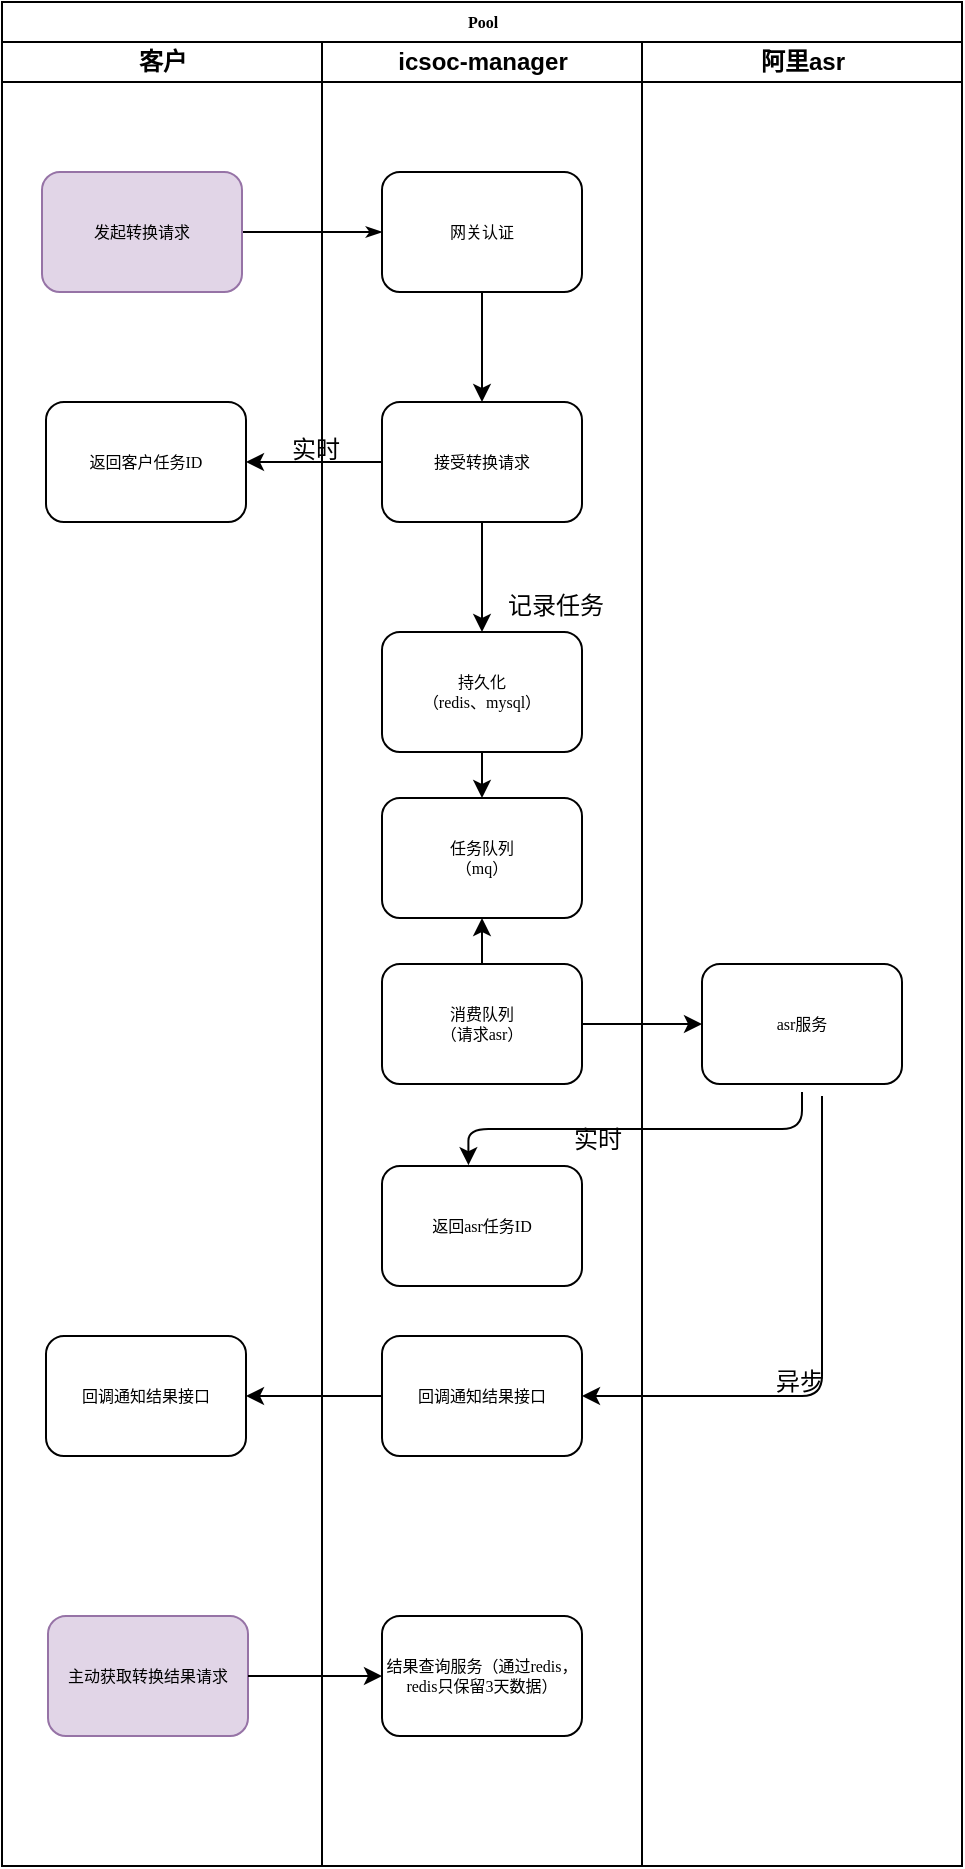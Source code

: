 <mxfile version="10.8.0" type="github"><diagram name="Page-1" id="74e2e168-ea6b-b213-b513-2b3c1d86103e"><mxGraphModel dx="1010" dy="1400" grid="1" gridSize="10" guides="1" tooltips="1" connect="1" arrows="1" fold="1" page="1" pageScale="1" pageWidth="1100" pageHeight="850" background="#ffffff" math="0" shadow="0"><root><mxCell id="0"/><mxCell id="1" parent="0"/><mxCell id="77e6c97f196da883-1" value="Pool" style="swimlane;html=1;childLayout=stackLayout;startSize=20;rounded=0;shadow=0;labelBackgroundColor=none;strokeColor=#000000;strokeWidth=1;fillColor=#ffffff;fontFamily=Verdana;fontSize=8;fontColor=#000000;align=center;" parent="1" vertex="1"><mxGeometry x="60" y="-122" width="480" height="932" as="geometry"/></mxCell><mxCell id="77e6c97f196da883-26" style="edgeStyle=orthogonalEdgeStyle;rounded=1;html=1;labelBackgroundColor=none;startArrow=none;startFill=0;startSize=5;endArrow=classicThin;endFill=1;endSize=5;jettySize=auto;orthogonalLoop=1;strokeColor=#000000;strokeWidth=1;fontFamily=Verdana;fontSize=8;fontColor=#000000;" parent="77e6c97f196da883-1" source="77e6c97f196da883-8" target="77e6c97f196da883-11" edge="1"><mxGeometry relative="1" as="geometry"/></mxCell><mxCell id="77e6c97f196da883-2" value="客户" style="swimlane;html=1;startSize=20;" parent="77e6c97f196da883-1" vertex="1"><mxGeometry y="20" width="160" height="912" as="geometry"/></mxCell><mxCell id="77e6c97f196da883-8" value="发起转换请求" style="rounded=1;whiteSpace=wrap;html=1;shadow=0;labelBackgroundColor=none;strokeColor=#9673a6;strokeWidth=1;fillColor=#e1d5e7;fontFamily=Verdana;fontSize=8;align=center;" parent="77e6c97f196da883-2" vertex="1"><mxGeometry x="20" y="65" width="100" height="60" as="geometry"/></mxCell><mxCell id="77e6c97f196da883-10" value="返回客户任务ID" style="rounded=1;whiteSpace=wrap;html=1;shadow=0;labelBackgroundColor=none;strokeColor=#000000;strokeWidth=1;fillColor=#ffffff;fontFamily=Verdana;fontSize=8;fontColor=#000000;align=center;" parent="77e6c97f196da883-2" vertex="1"><mxGeometry x="22" y="180" width="100" height="60" as="geometry"/></mxCell><mxCell id="XuKhinBHVtSlS5Bp3NOz-21" value="回调通知结果接口" style="rounded=1;whiteSpace=wrap;html=1;shadow=0;labelBackgroundColor=none;strokeColor=#000000;strokeWidth=1;fillColor=#ffffff;fontFamily=Verdana;fontSize=8;fontColor=#000000;align=center;" parent="77e6c97f196da883-2" vertex="1"><mxGeometry x="22" y="647" width="100" height="60" as="geometry"/></mxCell><mxCell id="XuKhinBHVtSlS5Bp3NOz-32" value="主动获取转换结果请求" style="rounded=1;whiteSpace=wrap;html=1;shadow=0;labelBackgroundColor=none;strokeColor=#9673a6;strokeWidth=1;fillColor=#e1d5e7;fontFamily=Verdana;fontSize=8;align=center;" parent="77e6c97f196da883-2" vertex="1"><mxGeometry x="23" y="787" width="100" height="60" as="geometry"/></mxCell><mxCell id="77e6c97f196da883-3" value="icsoc-manager" style="swimlane;html=1;startSize=20;" parent="77e6c97f196da883-1" vertex="1"><mxGeometry x="160" y="20" width="160" height="912" as="geometry"/></mxCell><mxCell id="XuKhinBHVtSlS5Bp3NOz-1" value="" style="edgeStyle=orthogonalEdgeStyle;rounded=0;orthogonalLoop=1;jettySize=auto;html=1;" parent="77e6c97f196da883-3" source="77e6c97f196da883-11" target="77e6c97f196da883-9" edge="1"><mxGeometry relative="1" as="geometry"/></mxCell><mxCell id="77e6c97f196da883-11" value="网关认证" style="rounded=1;whiteSpace=wrap;html=1;shadow=0;labelBackgroundColor=none;strokeColor=#000000;strokeWidth=1;fillColor=#ffffff;fontFamily=Verdana;fontSize=8;fontColor=#000000;align=center;" parent="77e6c97f196da883-3" vertex="1"><mxGeometry x="30" y="65" width="100" height="60" as="geometry"/></mxCell><mxCell id="XuKhinBHVtSlS5Bp3NOz-6" value="" style="edgeStyle=orthogonalEdgeStyle;rounded=0;orthogonalLoop=1;jettySize=auto;html=1;" parent="77e6c97f196da883-3" source="77e6c97f196da883-9" target="XuKhinBHVtSlS5Bp3NOz-5" edge="1"><mxGeometry relative="1" as="geometry"/></mxCell><mxCell id="77e6c97f196da883-9" value="接受转换请求" style="rounded=1;whiteSpace=wrap;html=1;shadow=0;labelBackgroundColor=none;strokeColor=#000000;strokeWidth=1;fillColor=#ffffff;fontFamily=Verdana;fontSize=8;fontColor=#000000;align=center;" parent="77e6c97f196da883-3" vertex="1"><mxGeometry x="30" y="180" width="100" height="60" as="geometry"/></mxCell><mxCell id="fdV57LZCDork6zBScVXZ-10" value="" style="edgeStyle=orthogonalEdgeStyle;rounded=0;orthogonalLoop=1;jettySize=auto;html=1;" edge="1" parent="77e6c97f196da883-3" source="XuKhinBHVtSlS5Bp3NOz-5" target="fdV57LZCDork6zBScVXZ-9"><mxGeometry relative="1" as="geometry"/></mxCell><mxCell id="XuKhinBHVtSlS5Bp3NOz-5" value="持久化&lt;br&gt;（redis、mysql）&lt;br&gt;" style="rounded=1;whiteSpace=wrap;html=1;shadow=0;labelBackgroundColor=none;strokeColor=#000000;strokeWidth=1;fillColor=#ffffff;fontFamily=Verdana;fontSize=8;fontColor=#000000;align=center;" parent="77e6c97f196da883-3" vertex="1"><mxGeometry x="30" y="295" width="100" height="60" as="geometry"/></mxCell><mxCell id="XuKhinBHVtSlS5Bp3NOz-8" value="消费队列&lt;br&gt;（请求asr）&lt;br&gt;" style="rounded=1;whiteSpace=wrap;html=1;shadow=0;labelBackgroundColor=none;strokeColor=#000000;strokeWidth=1;fillColor=#ffffff;fontFamily=Verdana;fontSize=8;fontColor=#000000;align=center;" parent="77e6c97f196da883-3" vertex="1"><mxGeometry x="30" y="461" width="100" height="60" as="geometry"/></mxCell><mxCell id="XuKhinBHVtSlS5Bp3NOz-14" value="返回asr任务ID" style="rounded=1;whiteSpace=wrap;html=1;shadow=0;labelBackgroundColor=none;strokeColor=#000000;strokeWidth=1;fillColor=#ffffff;fontFamily=Verdana;fontSize=8;fontColor=#000000;align=center;" parent="77e6c97f196da883-3" vertex="1"><mxGeometry x="30" y="562" width="100" height="60" as="geometry"/></mxCell><mxCell id="XuKhinBHVtSlS5Bp3NOz-25" value="回调通知结果接口" style="rounded=1;whiteSpace=wrap;html=1;shadow=0;labelBackgroundColor=none;strokeColor=#000000;strokeWidth=1;fillColor=#ffffff;fontFamily=Verdana;fontSize=8;fontColor=#000000;align=center;" parent="77e6c97f196da883-3" vertex="1"><mxGeometry x="30" y="647" width="100" height="60" as="geometry"/></mxCell><mxCell id="XuKhinBHVtSlS5Bp3NOz-34" value="结果查询服务（通过redis，redis只保留3天数据）" style="rounded=1;whiteSpace=wrap;html=1;shadow=0;labelBackgroundColor=none;strokeColor=#000000;strokeWidth=1;fillColor=#ffffff;fontFamily=Verdana;fontSize=8;fontColor=#000000;align=center;" parent="77e6c97f196da883-3" vertex="1"><mxGeometry x="30" y="787" width="100" height="60" as="geometry"/></mxCell><mxCell id="fdV57LZCDork6zBScVXZ-11" value="" style="edgeStyle=orthogonalEdgeStyle;rounded=0;orthogonalLoop=1;jettySize=auto;html=1;" edge="1" parent="77e6c97f196da883-3" source="XuKhinBHVtSlS5Bp3NOz-8" target="fdV57LZCDork6zBScVXZ-9"><mxGeometry relative="1" as="geometry"/></mxCell><mxCell id="fdV57LZCDork6zBScVXZ-9" value="任务队列&lt;br&gt;（mq）&lt;br&gt;" style="rounded=1;whiteSpace=wrap;html=1;shadow=0;labelBackgroundColor=none;strokeColor=#000000;strokeWidth=1;fillColor=#ffffff;fontFamily=Verdana;fontSize=8;fontColor=#000000;align=center;" vertex="1" parent="77e6c97f196da883-3"><mxGeometry x="30" y="378" width="100" height="60" as="geometry"/></mxCell><mxCell id="77e6c97f196da883-4" value="阿里asr" style="swimlane;html=1;startSize=20;" parent="77e6c97f196da883-1" vertex="1"><mxGeometry x="320" y="20" width="160" height="912" as="geometry"/></mxCell><mxCell id="XuKhinBHVtSlS5Bp3NOz-12" value="asr服务" style="rounded=1;whiteSpace=wrap;html=1;shadow=0;labelBackgroundColor=none;strokeColor=#000000;strokeWidth=1;fillColor=#ffffff;fontFamily=Verdana;fontSize=8;fontColor=#000000;align=center;" parent="77e6c97f196da883-4" vertex="1"><mxGeometry x="30" y="461" width="100" height="60" as="geometry"/></mxCell><mxCell id="XuKhinBHVtSlS5Bp3NOz-17" value="" style="edgeStyle=elbowEdgeStyle;elbow=vertical;endArrow=classic;html=1;exitX=0.432;exitY=-0.007;exitDx=0;exitDy=0;exitPerimeter=0;entryX=0.432;entryY=-0.007;entryDx=0;entryDy=0;entryPerimeter=0;" parent="77e6c97f196da883-4" target="XuKhinBHVtSlS5Bp3NOz-14" edge="1"><mxGeometry width="50" height="50" relative="1" as="geometry"><mxPoint x="80" y="525" as="sourcePoint"/><mxPoint x="30" y="575" as="targetPoint"/></mxGeometry></mxCell><mxCell id="XuKhinBHVtSlS5Bp3NOz-4" value="" style="edgeStyle=orthogonalEdgeStyle;rounded=0;orthogonalLoop=1;jettySize=auto;html=1;" parent="77e6c97f196da883-1" source="77e6c97f196da883-9" target="77e6c97f196da883-10" edge="1"><mxGeometry relative="1" as="geometry"/></mxCell><mxCell id="XuKhinBHVtSlS5Bp3NOz-13" value="" style="edgeStyle=orthogonalEdgeStyle;rounded=0;orthogonalLoop=1;jettySize=auto;html=1;" parent="77e6c97f196da883-1" source="XuKhinBHVtSlS5Bp3NOz-8" target="XuKhinBHVtSlS5Bp3NOz-12" edge="1"><mxGeometry relative="1" as="geometry"/></mxCell><mxCell id="XuKhinBHVtSlS5Bp3NOz-31" value="" style="edgeStyle=orthogonalEdgeStyle;rounded=0;orthogonalLoop=1;jettySize=auto;html=1;" parent="77e6c97f196da883-1" source="XuKhinBHVtSlS5Bp3NOz-25" target="XuKhinBHVtSlS5Bp3NOz-21" edge="1"><mxGeometry relative="1" as="geometry"/></mxCell><mxCell id="XuKhinBHVtSlS5Bp3NOz-35" value="" style="edgeStyle=orthogonalEdgeStyle;rounded=0;orthogonalLoop=1;jettySize=auto;html=1;" parent="77e6c97f196da883-1" source="XuKhinBHVtSlS5Bp3NOz-32" target="XuKhinBHVtSlS5Bp3NOz-34" edge="1"><mxGeometry relative="1" as="geometry"/></mxCell><mxCell id="XuKhinBHVtSlS5Bp3NOz-7" value="记录任务" style="text;html=1;resizable=0;points=[];autosize=1;align=left;verticalAlign=top;spacingTop=-4;" parent="1" vertex="1"><mxGeometry x="311" y="170" width="60" height="20" as="geometry"/></mxCell><mxCell id="XuKhinBHVtSlS5Bp3NOz-10" value="实时" style="text;html=1;resizable=0;points=[];autosize=1;align=left;verticalAlign=top;spacingTop=-4;" parent="1" vertex="1"><mxGeometry x="203" y="92" width="40" height="20" as="geometry"/></mxCell><mxCell id="XuKhinBHVtSlS5Bp3NOz-18" value="实时" style="text;html=1;resizable=0;points=[];autosize=1;align=left;verticalAlign=top;spacingTop=-4;" parent="1" vertex="1"><mxGeometry x="344" y="437" width="40" height="20" as="geometry"/></mxCell><mxCell id="XuKhinBHVtSlS5Bp3NOz-29" value="" style="edgeStyle=elbowEdgeStyle;elbow=vertical;endArrow=classic;html=1;" parent="1" target="XuKhinBHVtSlS5Bp3NOz-25" edge="1"><mxGeometry width="50" height="50" relative="1" as="geometry"><mxPoint x="470" y="425" as="sourcePoint"/><mxPoint x="303" y="470" as="targetPoint"/><Array as="points"><mxPoint x="470" y="575"/></Array></mxGeometry></mxCell><mxCell id="XuKhinBHVtSlS5Bp3NOz-30" value="异步" style="text;html=1;resizable=0;points=[];autosize=1;align=left;verticalAlign=top;spacingTop=-4;" parent="1" vertex="1"><mxGeometry x="445" y="558" width="40" height="20" as="geometry"/></mxCell></root></mxGraphModel></diagram></mxfile>